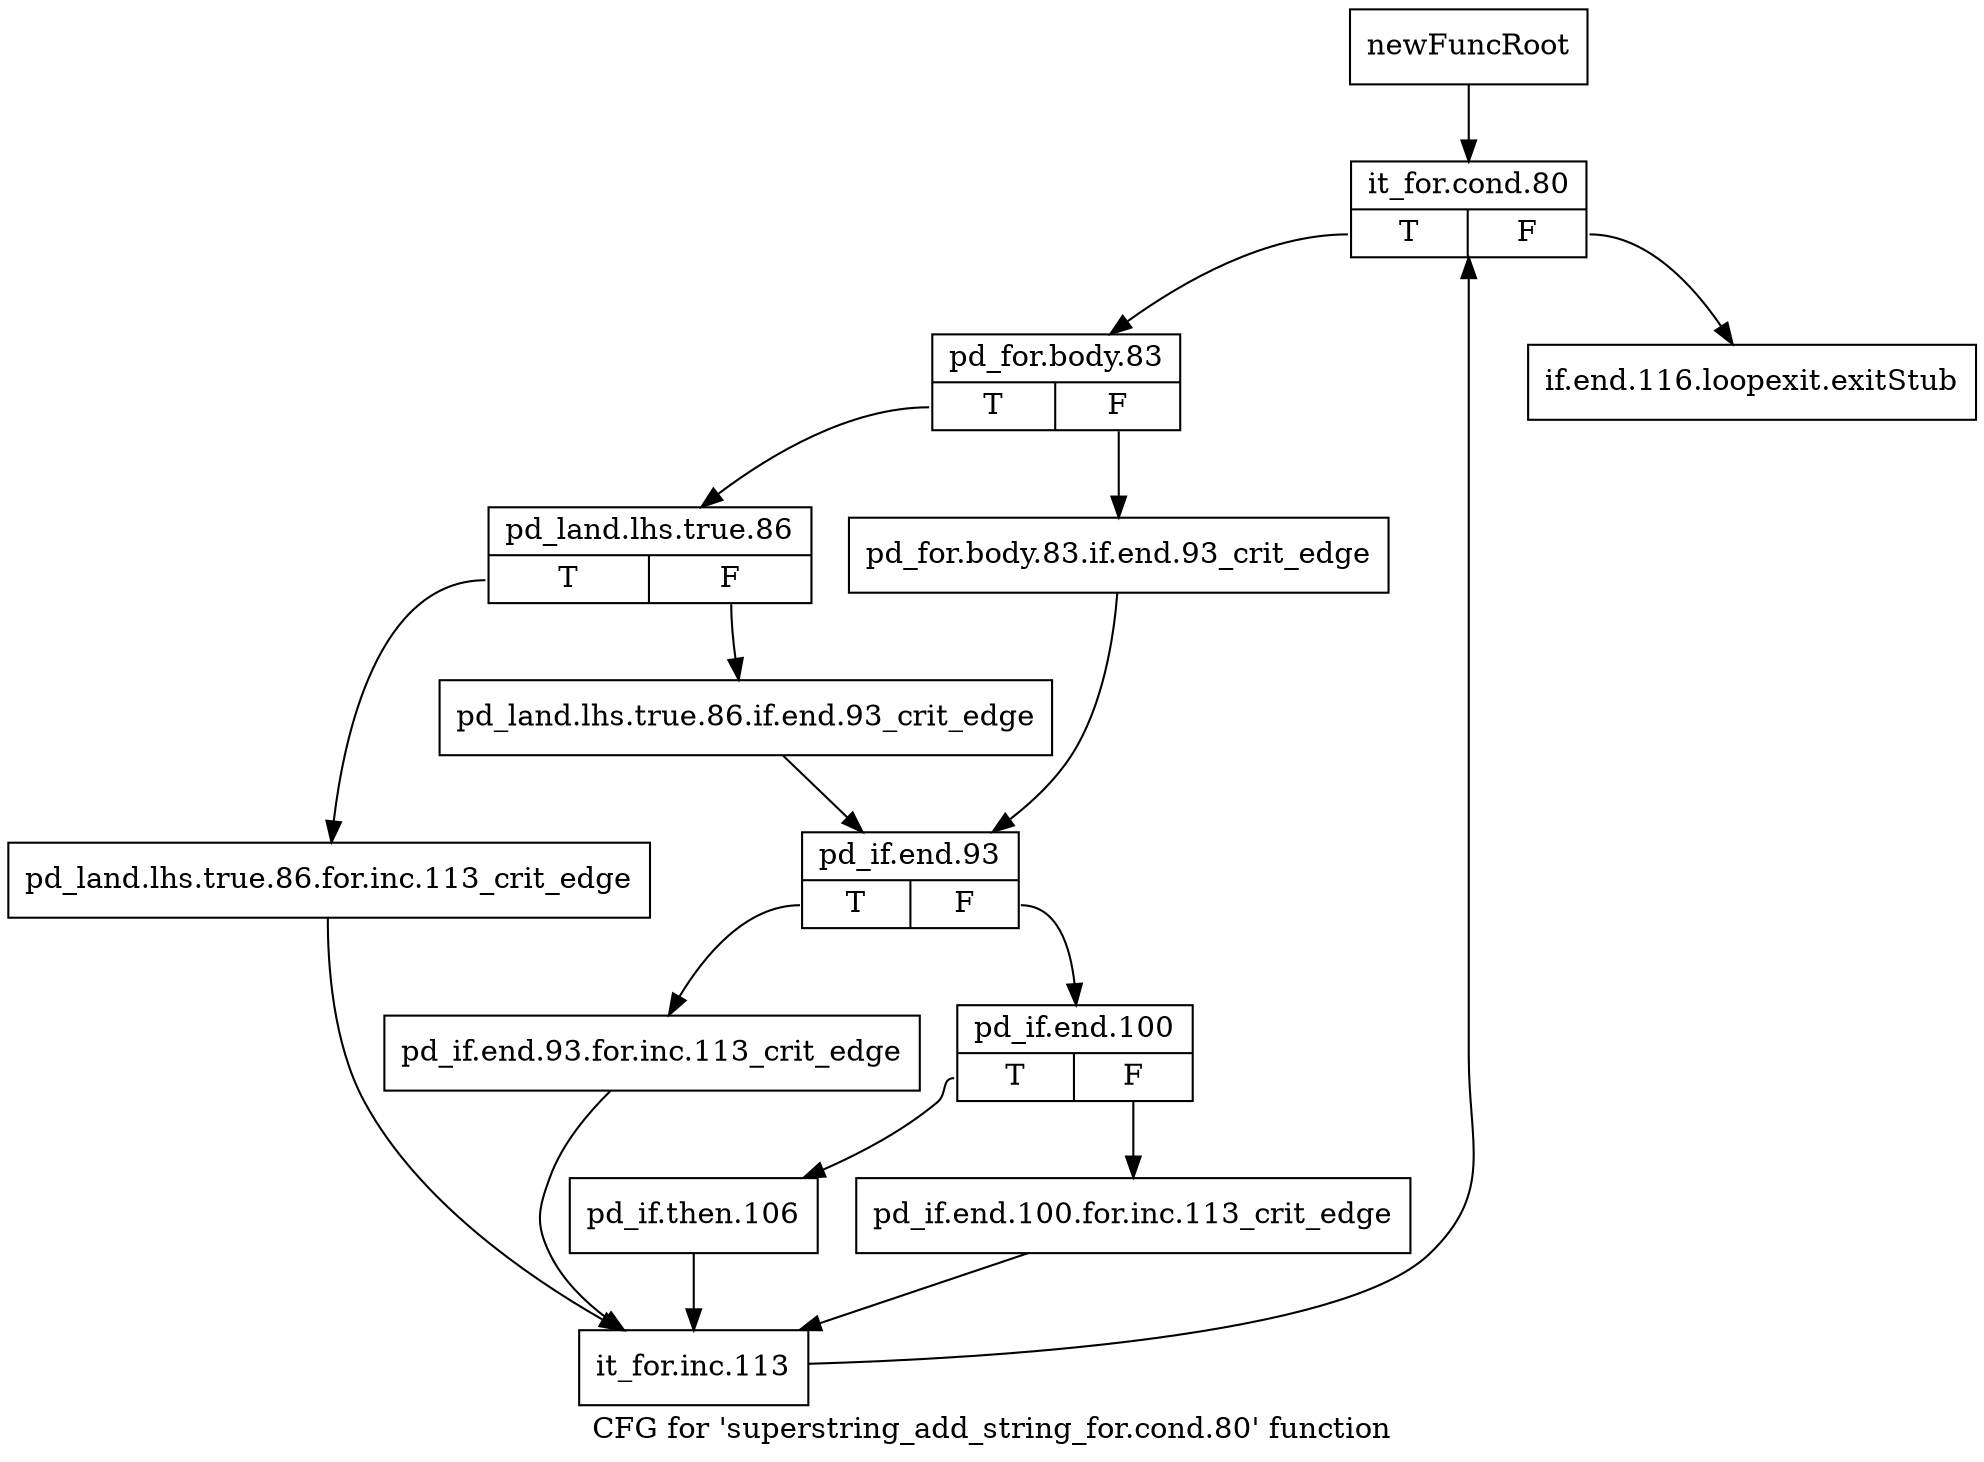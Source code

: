 digraph "CFG for 'superstring_add_string_for.cond.80' function" {
	label="CFG for 'superstring_add_string_for.cond.80' function";

	Node0x45ac3a0 [shape=record,label="{newFuncRoot}"];
	Node0x45ac3a0 -> Node0x45bc2d0;
	Node0x45bc280 [shape=record,label="{if.end.116.loopexit.exitStub}"];
	Node0x45bc2d0 [shape=record,label="{it_for.cond.80|{<s0>T|<s1>F}}"];
	Node0x45bc2d0:s0 -> Node0x45bc320;
	Node0x45bc2d0:s1 -> Node0x45bc280;
	Node0x45bc320 [shape=record,label="{pd_for.body.83|{<s0>T|<s1>F}}"];
	Node0x45bc320:s0 -> Node0x45bc3c0;
	Node0x45bc320:s1 -> Node0x45bc370;
	Node0x45bc370 [shape=record,label="{pd_for.body.83.if.end.93_crit_edge}"];
	Node0x45bc370 -> Node0x45bc460;
	Node0x45bc3c0 [shape=record,label="{pd_land.lhs.true.86|{<s0>T|<s1>F}}"];
	Node0x45bc3c0:s0 -> Node0x45bc5f0;
	Node0x45bc3c0:s1 -> Node0x45bc410;
	Node0x45bc410 [shape=record,label="{pd_land.lhs.true.86.if.end.93_crit_edge}"];
	Node0x45bc410 -> Node0x45bc460;
	Node0x45bc460 [shape=record,label="{pd_if.end.93|{<s0>T|<s1>F}}"];
	Node0x45bc460:s0 -> Node0x45bc5a0;
	Node0x45bc460:s1 -> Node0x45bc4b0;
	Node0x45bc4b0 [shape=record,label="{pd_if.end.100|{<s0>T|<s1>F}}"];
	Node0x45bc4b0:s0 -> Node0x45bc550;
	Node0x45bc4b0:s1 -> Node0x45bc500;
	Node0x45bc500 [shape=record,label="{pd_if.end.100.for.inc.113_crit_edge}"];
	Node0x45bc500 -> Node0x45bc640;
	Node0x45bc550 [shape=record,label="{pd_if.then.106}"];
	Node0x45bc550 -> Node0x45bc640;
	Node0x45bc5a0 [shape=record,label="{pd_if.end.93.for.inc.113_crit_edge}"];
	Node0x45bc5a0 -> Node0x45bc640;
	Node0x45bc5f0 [shape=record,label="{pd_land.lhs.true.86.for.inc.113_crit_edge}"];
	Node0x45bc5f0 -> Node0x45bc640;
	Node0x45bc640 [shape=record,label="{it_for.inc.113}"];
	Node0x45bc640 -> Node0x45bc2d0;
}
